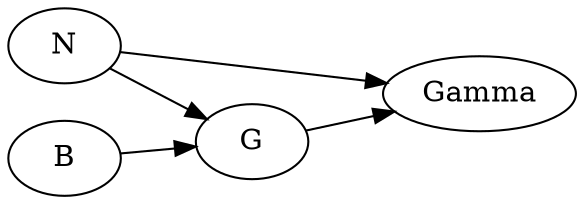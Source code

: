  digraph graphname {
  rankdir="LR";
  size = "5,2";
  N -> Gamma;
  N -> G;
  B -> G;
  G -> Gamma;
 }